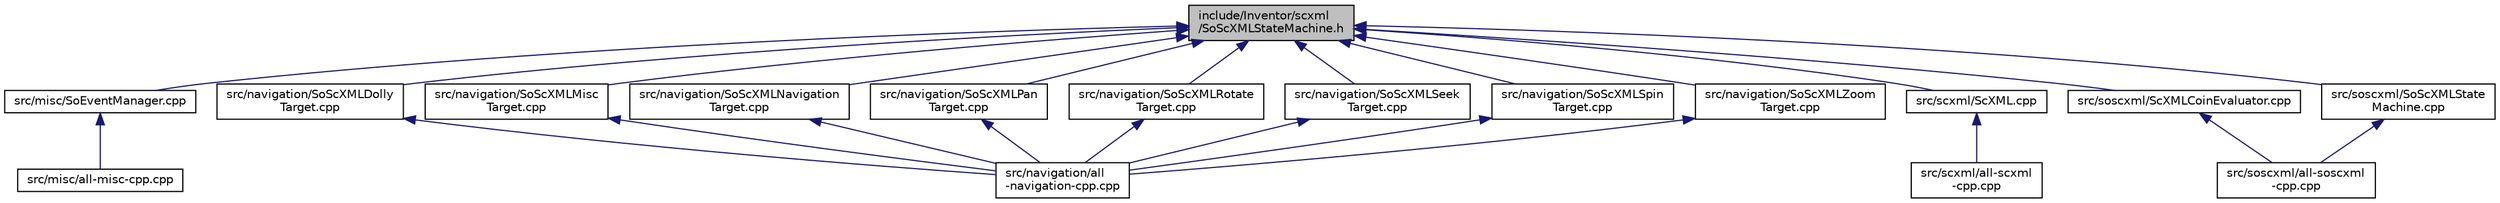 digraph "include/Inventor/scxml/SoScXMLStateMachine.h"
{
 // LATEX_PDF_SIZE
  edge [fontname="Helvetica",fontsize="10",labelfontname="Helvetica",labelfontsize="10"];
  node [fontname="Helvetica",fontsize="10",shape=record];
  Node1 [label="include/Inventor/scxml\l/SoScXMLStateMachine.h",height=0.2,width=0.4,color="black", fillcolor="grey75", style="filled", fontcolor="black",tooltip=" "];
  Node1 -> Node2 [dir="back",color="midnightblue",fontsize="10",style="solid",fontname="Helvetica"];
  Node2 [label="src/misc/SoEventManager.cpp",height=0.2,width=0.4,color="black", fillcolor="white", style="filled",URL="$SoEventManager_8cpp.html",tooltip=" "];
  Node2 -> Node3 [dir="back",color="midnightblue",fontsize="10",style="solid",fontname="Helvetica"];
  Node3 [label="src/misc/all-misc-cpp.cpp",height=0.2,width=0.4,color="black", fillcolor="white", style="filled",URL="$all-misc-cpp_8cpp.html",tooltip=" "];
  Node1 -> Node4 [dir="back",color="midnightblue",fontsize="10",style="solid",fontname="Helvetica"];
  Node4 [label="src/navigation/SoScXMLDolly\lTarget.cpp",height=0.2,width=0.4,color="black", fillcolor="white", style="filled",URL="$SoScXMLDollyTarget_8cpp.html",tooltip=" "];
  Node4 -> Node5 [dir="back",color="midnightblue",fontsize="10",style="solid",fontname="Helvetica"];
  Node5 [label="src/navigation/all\l-navigation-cpp.cpp",height=0.2,width=0.4,color="black", fillcolor="white", style="filled",URL="$all-navigation-cpp_8cpp.html",tooltip=" "];
  Node1 -> Node6 [dir="back",color="midnightblue",fontsize="10",style="solid",fontname="Helvetica"];
  Node6 [label="src/navigation/SoScXMLMisc\lTarget.cpp",height=0.2,width=0.4,color="black", fillcolor="white", style="filled",URL="$SoScXMLMiscTarget_8cpp.html",tooltip=" "];
  Node6 -> Node5 [dir="back",color="midnightblue",fontsize="10",style="solid",fontname="Helvetica"];
  Node1 -> Node7 [dir="back",color="midnightblue",fontsize="10",style="solid",fontname="Helvetica"];
  Node7 [label="src/navigation/SoScXMLNavigation\lTarget.cpp",height=0.2,width=0.4,color="black", fillcolor="white", style="filled",URL="$SoScXMLNavigationTarget_8cpp.html",tooltip=" "];
  Node7 -> Node5 [dir="back",color="midnightblue",fontsize="10",style="solid",fontname="Helvetica"];
  Node1 -> Node8 [dir="back",color="midnightblue",fontsize="10",style="solid",fontname="Helvetica"];
  Node8 [label="src/navigation/SoScXMLPan\lTarget.cpp",height=0.2,width=0.4,color="black", fillcolor="white", style="filled",URL="$SoScXMLPanTarget_8cpp.html",tooltip=" "];
  Node8 -> Node5 [dir="back",color="midnightblue",fontsize="10",style="solid",fontname="Helvetica"];
  Node1 -> Node9 [dir="back",color="midnightblue",fontsize="10",style="solid",fontname="Helvetica"];
  Node9 [label="src/navigation/SoScXMLRotate\lTarget.cpp",height=0.2,width=0.4,color="black", fillcolor="white", style="filled",URL="$SoScXMLRotateTarget_8cpp.html",tooltip=" "];
  Node9 -> Node5 [dir="back",color="midnightblue",fontsize="10",style="solid",fontname="Helvetica"];
  Node1 -> Node10 [dir="back",color="midnightblue",fontsize="10",style="solid",fontname="Helvetica"];
  Node10 [label="src/navigation/SoScXMLSeek\lTarget.cpp",height=0.2,width=0.4,color="black", fillcolor="white", style="filled",URL="$SoScXMLSeekTarget_8cpp.html",tooltip=" "];
  Node10 -> Node5 [dir="back",color="midnightblue",fontsize="10",style="solid",fontname="Helvetica"];
  Node1 -> Node11 [dir="back",color="midnightblue",fontsize="10",style="solid",fontname="Helvetica"];
  Node11 [label="src/navigation/SoScXMLSpin\lTarget.cpp",height=0.2,width=0.4,color="black", fillcolor="white", style="filled",URL="$SoScXMLSpinTarget_8cpp.html",tooltip=" "];
  Node11 -> Node5 [dir="back",color="midnightblue",fontsize="10",style="solid",fontname="Helvetica"];
  Node1 -> Node12 [dir="back",color="midnightblue",fontsize="10",style="solid",fontname="Helvetica"];
  Node12 [label="src/navigation/SoScXMLZoom\lTarget.cpp",height=0.2,width=0.4,color="black", fillcolor="white", style="filled",URL="$SoScXMLZoomTarget_8cpp.html",tooltip=" "];
  Node12 -> Node5 [dir="back",color="midnightblue",fontsize="10",style="solid",fontname="Helvetica"];
  Node1 -> Node13 [dir="back",color="midnightblue",fontsize="10",style="solid",fontname="Helvetica"];
  Node13 [label="src/scxml/ScXML.cpp",height=0.2,width=0.4,color="black", fillcolor="white", style="filled",URL="$ScXML_8cpp.html",tooltip=" "];
  Node13 -> Node14 [dir="back",color="midnightblue",fontsize="10",style="solid",fontname="Helvetica"];
  Node14 [label="src/scxml/all-scxml\l-cpp.cpp",height=0.2,width=0.4,color="black", fillcolor="white", style="filled",URL="$all-scxml-cpp_8cpp.html",tooltip=" "];
  Node1 -> Node15 [dir="back",color="midnightblue",fontsize="10",style="solid",fontname="Helvetica"];
  Node15 [label="src/soscxml/ScXMLCoinEvaluator.cpp",height=0.2,width=0.4,color="black", fillcolor="white", style="filled",URL="$ScXMLCoinEvaluator_8cpp.html",tooltip=" "];
  Node15 -> Node16 [dir="back",color="midnightblue",fontsize="10",style="solid",fontname="Helvetica"];
  Node16 [label="src/soscxml/all-soscxml\l-cpp.cpp",height=0.2,width=0.4,color="black", fillcolor="white", style="filled",URL="$all-soscxml-cpp_8cpp.html",tooltip=" "];
  Node1 -> Node17 [dir="back",color="midnightblue",fontsize="10",style="solid",fontname="Helvetica"];
  Node17 [label="src/soscxml/SoScXMLState\lMachine.cpp",height=0.2,width=0.4,color="black", fillcolor="white", style="filled",URL="$SoScXMLStateMachine_8cpp.html",tooltip=" "];
  Node17 -> Node16 [dir="back",color="midnightblue",fontsize="10",style="solid",fontname="Helvetica"];
}
